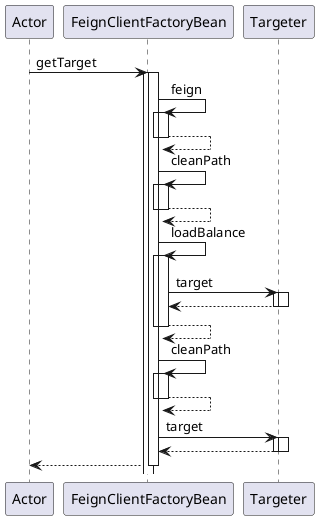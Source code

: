 @startuml
autoactivate on

participant Actor
Actor -> FeignClientFactoryBean : getTarget
activate FeignClientFactoryBean
FeignClientFactoryBean -> FeignClientFactoryBean : feign
activate FeignClientFactoryBean
FeignClientFactoryBean --> FeignClientFactoryBean
deactivate FeignClientFactoryBean
FeignClientFactoryBean -> FeignClientFactoryBean : cleanPath
activate FeignClientFactoryBean
FeignClientFactoryBean --> FeignClientFactoryBean
deactivate FeignClientFactoryBean
FeignClientFactoryBean -> FeignClientFactoryBean : loadBalance
activate FeignClientFactoryBean
FeignClientFactoryBean -> Targeter : target
activate Targeter
Targeter --> FeignClientFactoryBean
deactivate Targeter
FeignClientFactoryBean --> FeignClientFactoryBean
deactivate FeignClientFactoryBean
FeignClientFactoryBean -> FeignClientFactoryBean : cleanPath
activate FeignClientFactoryBean
FeignClientFactoryBean --> FeignClientFactoryBean
deactivate FeignClientFactoryBean
FeignClientFactoryBean -> Targeter : target
activate Targeter
Targeter --> FeignClientFactoryBean
deactivate Targeter
return
@enduml